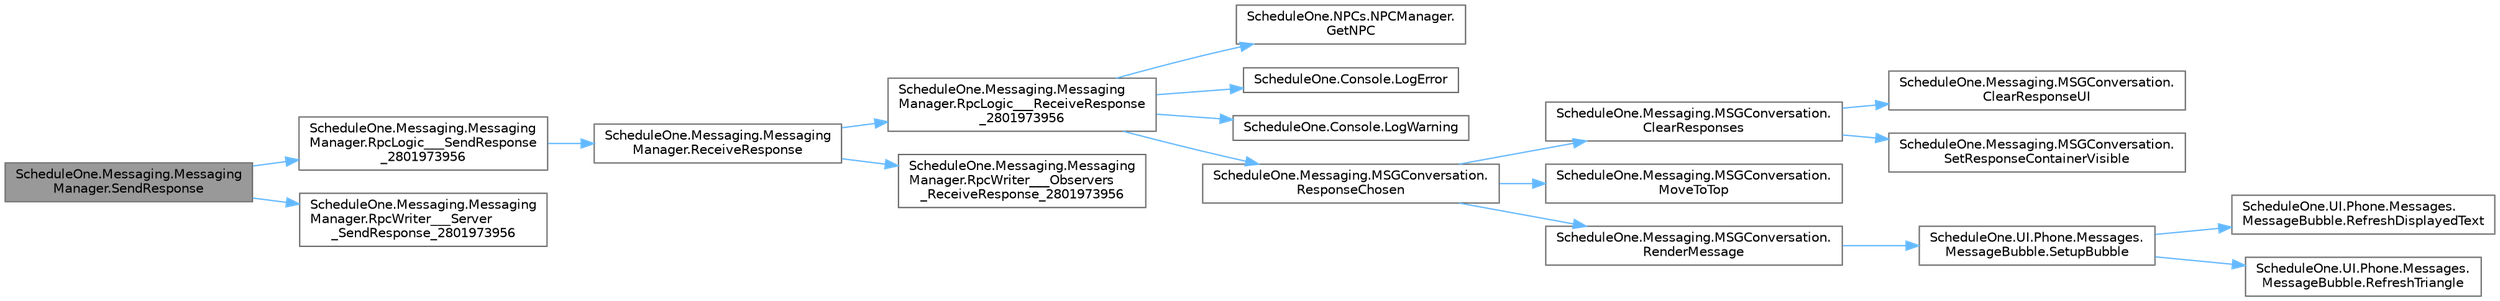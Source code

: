 digraph "ScheduleOne.Messaging.MessagingManager.SendResponse"
{
 // LATEX_PDF_SIZE
  bgcolor="transparent";
  edge [fontname=Helvetica,fontsize=10,labelfontname=Helvetica,labelfontsize=10];
  node [fontname=Helvetica,fontsize=10,shape=box,height=0.2,width=0.4];
  rankdir="LR";
  Node1 [id="Node000001",label="ScheduleOne.Messaging.Messaging\lManager.SendResponse",height=0.2,width=0.4,color="gray40", fillcolor="grey60", style="filled", fontcolor="black",tooltip=" "];
  Node1 -> Node2 [id="edge1_Node000001_Node000002",color="steelblue1",style="solid",tooltip=" "];
  Node2 [id="Node000002",label="ScheduleOne.Messaging.Messaging\lManager.RpcLogic___SendResponse\l_2801973956",height=0.2,width=0.4,color="grey40", fillcolor="white", style="filled",URL="$class_schedule_one_1_1_messaging_1_1_messaging_manager.html#a15a8da645a6b09327daae3de93e78a76",tooltip=" "];
  Node2 -> Node3 [id="edge2_Node000002_Node000003",color="steelblue1",style="solid",tooltip=" "];
  Node3 [id="Node000003",label="ScheduleOne.Messaging.Messaging\lManager.ReceiveResponse",height=0.2,width=0.4,color="grey40", fillcolor="white", style="filled",URL="$class_schedule_one_1_1_messaging_1_1_messaging_manager.html#a0286d9a88404941772c466a06772a713",tooltip=" "];
  Node3 -> Node4 [id="edge3_Node000003_Node000004",color="steelblue1",style="solid",tooltip=" "];
  Node4 [id="Node000004",label="ScheduleOne.Messaging.Messaging\lManager.RpcLogic___ReceiveResponse\l_2801973956",height=0.2,width=0.4,color="grey40", fillcolor="white", style="filled",URL="$class_schedule_one_1_1_messaging_1_1_messaging_manager.html#a4df424652216408a3bb885fade187795",tooltip=" "];
  Node4 -> Node5 [id="edge4_Node000004_Node000005",color="steelblue1",style="solid",tooltip=" "];
  Node5 [id="Node000005",label="ScheduleOne.NPCs.NPCManager.\lGetNPC",height=0.2,width=0.4,color="grey40", fillcolor="white", style="filled",URL="$class_schedule_one_1_1_n_p_cs_1_1_n_p_c_manager.html#ad9e18bf5881f472dcd80ed93a864b73d",tooltip=" "];
  Node4 -> Node6 [id="edge5_Node000004_Node000006",color="steelblue1",style="solid",tooltip=" "];
  Node6 [id="Node000006",label="ScheduleOne.Console.LogError",height=0.2,width=0.4,color="grey40", fillcolor="white", style="filled",URL="$class_schedule_one_1_1_console.html#af815c154f3082a5bf25f62c7cc93fad2",tooltip=" "];
  Node4 -> Node7 [id="edge6_Node000004_Node000007",color="steelblue1",style="solid",tooltip=" "];
  Node7 [id="Node000007",label="ScheduleOne.Console.LogWarning",height=0.2,width=0.4,color="grey40", fillcolor="white", style="filled",URL="$class_schedule_one_1_1_console.html#a4af4a471d16b1029b44a8121bf41d45c",tooltip=" "];
  Node4 -> Node8 [id="edge7_Node000004_Node000008",color="steelblue1",style="solid",tooltip=" "];
  Node8 [id="Node000008",label="ScheduleOne.Messaging.MSGConversation.\lResponseChosen",height=0.2,width=0.4,color="grey40", fillcolor="white", style="filled",URL="$class_schedule_one_1_1_messaging_1_1_m_s_g_conversation.html#ad8b1b73b4e8fddd1e40197422d452ae8",tooltip=" "];
  Node8 -> Node9 [id="edge8_Node000008_Node000009",color="steelblue1",style="solid",tooltip=" "];
  Node9 [id="Node000009",label="ScheduleOne.Messaging.MSGConversation.\lClearResponses",height=0.2,width=0.4,color="grey40", fillcolor="white", style="filled",URL="$class_schedule_one_1_1_messaging_1_1_m_s_g_conversation.html#a5461ec131bb52d4a7212034e1e3f9172",tooltip=" "];
  Node9 -> Node10 [id="edge9_Node000009_Node000010",color="steelblue1",style="solid",tooltip=" "];
  Node10 [id="Node000010",label="ScheduleOne.Messaging.MSGConversation.\lClearResponseUI",height=0.2,width=0.4,color="grey40", fillcolor="white", style="filled",URL="$class_schedule_one_1_1_messaging_1_1_m_s_g_conversation.html#a97ad67d3599f3370bd975883aa0ce4f6",tooltip=" "];
  Node9 -> Node11 [id="edge10_Node000009_Node000011",color="steelblue1",style="solid",tooltip=" "];
  Node11 [id="Node000011",label="ScheduleOne.Messaging.MSGConversation.\lSetResponseContainerVisible",height=0.2,width=0.4,color="grey40", fillcolor="white", style="filled",URL="$class_schedule_one_1_1_messaging_1_1_m_s_g_conversation.html#a6285d86eda4db7d1c7dda19d2f45e6ad",tooltip=" "];
  Node8 -> Node12 [id="edge11_Node000008_Node000012",color="steelblue1",style="solid",tooltip=" "];
  Node12 [id="Node000012",label="ScheduleOne.Messaging.MSGConversation.\lMoveToTop",height=0.2,width=0.4,color="grey40", fillcolor="white", style="filled",URL="$class_schedule_one_1_1_messaging_1_1_m_s_g_conversation.html#ac6d777b9dc012a13b9e4d46c59ed7c65",tooltip=" "];
  Node8 -> Node13 [id="edge12_Node000008_Node000013",color="steelblue1",style="solid",tooltip=" "];
  Node13 [id="Node000013",label="ScheduleOne.Messaging.MSGConversation.\lRenderMessage",height=0.2,width=0.4,color="grey40", fillcolor="white", style="filled",URL="$class_schedule_one_1_1_messaging_1_1_m_s_g_conversation.html#a44d2c137fa69f9bf064992af953093d0",tooltip=" "];
  Node13 -> Node14 [id="edge13_Node000013_Node000014",color="steelblue1",style="solid",tooltip=" "];
  Node14 [id="Node000014",label="ScheduleOne.UI.Phone.Messages.\lMessageBubble.SetupBubble",height=0.2,width=0.4,color="grey40", fillcolor="white", style="filled",URL="$class_schedule_one_1_1_u_i_1_1_phone_1_1_messages_1_1_message_bubble.html#af5e7305b7a338aad1302b34ceefdb74a",tooltip=" "];
  Node14 -> Node15 [id="edge14_Node000014_Node000015",color="steelblue1",style="solid",tooltip=" "];
  Node15 [id="Node000015",label="ScheduleOne.UI.Phone.Messages.\lMessageBubble.RefreshDisplayedText",height=0.2,width=0.4,color="grey40", fillcolor="white", style="filled",URL="$class_schedule_one_1_1_u_i_1_1_phone_1_1_messages_1_1_message_bubble.html#adb906fa7dcfefc9c6c09a8d98df3715e",tooltip=" "];
  Node14 -> Node16 [id="edge15_Node000014_Node000016",color="steelblue1",style="solid",tooltip=" "];
  Node16 [id="Node000016",label="ScheduleOne.UI.Phone.Messages.\lMessageBubble.RefreshTriangle",height=0.2,width=0.4,color="grey40", fillcolor="white", style="filled",URL="$class_schedule_one_1_1_u_i_1_1_phone_1_1_messages_1_1_message_bubble.html#a5a8a0c2047029012ab459400f27a3793",tooltip=" "];
  Node3 -> Node17 [id="edge16_Node000003_Node000017",color="steelblue1",style="solid",tooltip=" "];
  Node17 [id="Node000017",label="ScheduleOne.Messaging.Messaging\lManager.RpcWriter___Observers\l_ReceiveResponse_2801973956",height=0.2,width=0.4,color="grey40", fillcolor="white", style="filled",URL="$class_schedule_one_1_1_messaging_1_1_messaging_manager.html#a0f92743cb5d6e48c17cc3633579bf0f8",tooltip=" "];
  Node1 -> Node18 [id="edge17_Node000001_Node000018",color="steelblue1",style="solid",tooltip=" "];
  Node18 [id="Node000018",label="ScheduleOne.Messaging.Messaging\lManager.RpcWriter___Server\l_SendResponse_2801973956",height=0.2,width=0.4,color="grey40", fillcolor="white", style="filled",URL="$class_schedule_one_1_1_messaging_1_1_messaging_manager.html#a8c48ee7543f98772771502527344c3d0",tooltip=" "];
}

